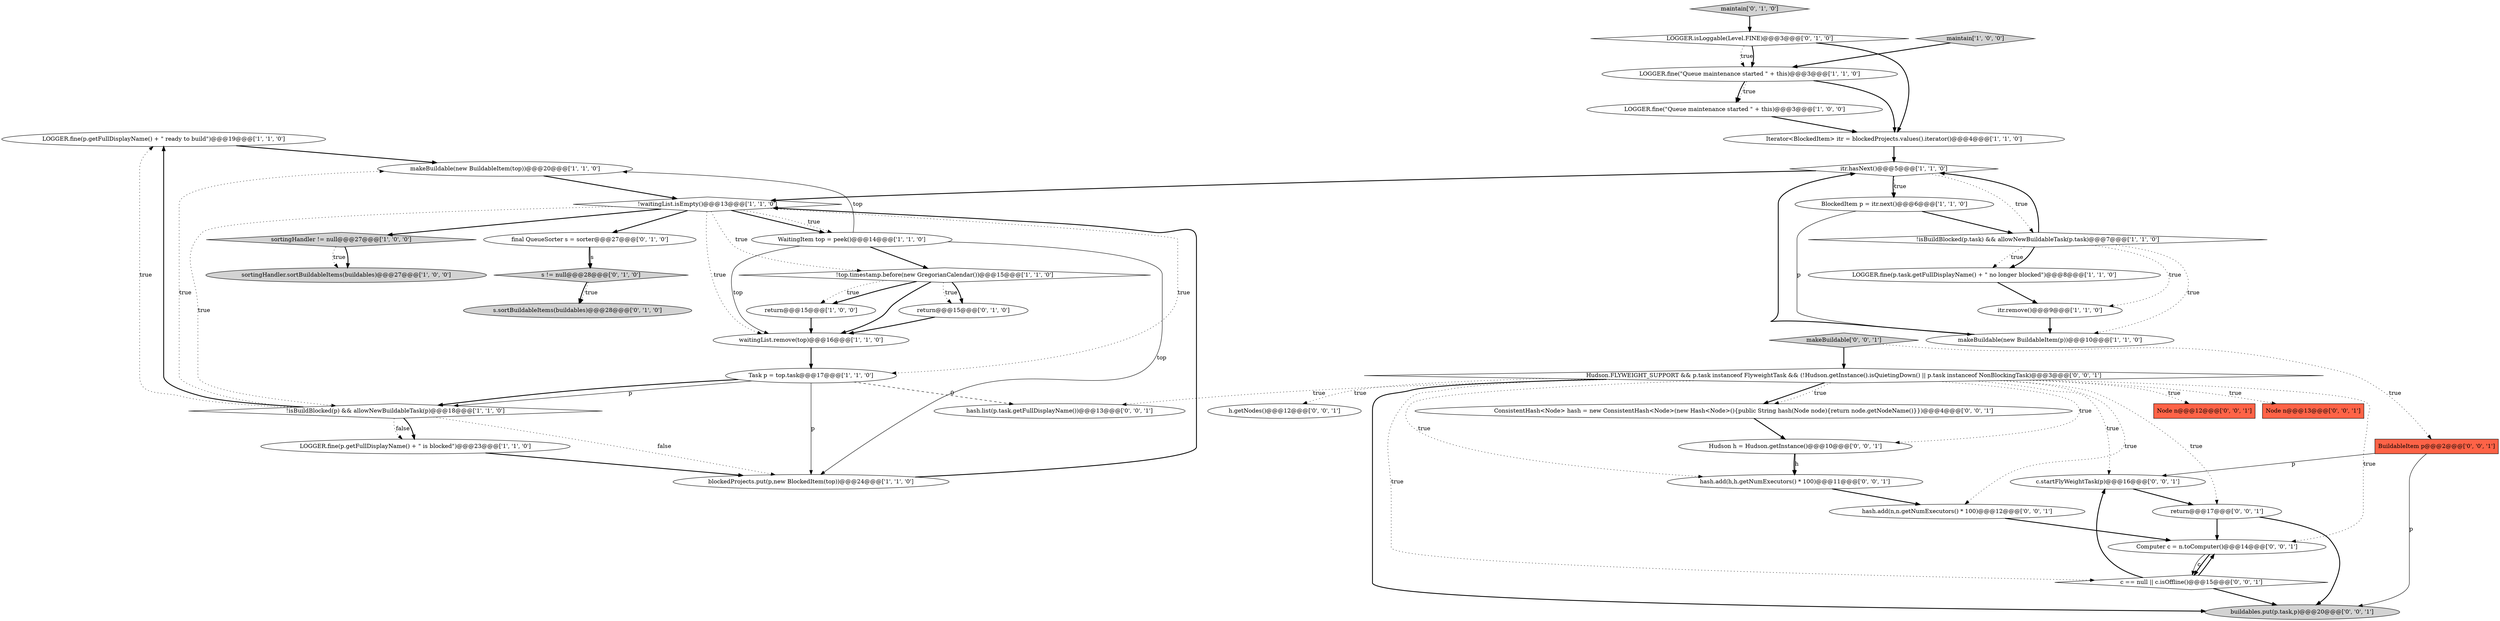 digraph {
9 [style = filled, label = "LOGGER.fine(p.getFullDisplayName() + \" ready to build\")@@@19@@@['1', '1', '0']", fillcolor = white, shape = ellipse image = "AAA0AAABBB1BBB"];
18 [style = filled, label = "makeBuildable(new BuildableItem(top))@@@20@@@['1', '1', '0']", fillcolor = white, shape = ellipse image = "AAA0AAABBB1BBB"];
17 [style = filled, label = "!isBuildBlocked(p) && allowNewBuildableTask(p)@@@18@@@['1', '1', '0']", fillcolor = white, shape = diamond image = "AAA0AAABBB1BBB"];
35 [style = filled, label = "c.startFlyWeightTask(p)@@@16@@@['0', '0', '1']", fillcolor = white, shape = ellipse image = "AAA0AAABBB3BBB"];
32 [style = filled, label = "ConsistentHash<Node> hash = new ConsistentHash<Node>(new Hash<Node>(){public String hash(Node node){return node.getNodeName()}})@@@4@@@['0', '0', '1']", fillcolor = white, shape = ellipse image = "AAA0AAABBB3BBB"];
40 [style = filled, label = "Hudson.FLYWEIGHT_SUPPORT && p.task instanceof FlyweightTask && (!Hudson.getInstance().isQuietingDown() || p.task instanceof NonBlockingTask)@@@3@@@['0', '0', '1']", fillcolor = white, shape = diamond image = "AAA0AAABBB3BBB"];
3 [style = filled, label = "LOGGER.fine(p.task.getFullDisplayName() + \" no longer blocked\")@@@8@@@['1', '1', '0']", fillcolor = white, shape = ellipse image = "AAA0AAABBB1BBB"];
39 [style = filled, label = "c == null || c.isOffline()@@@15@@@['0', '0', '1']", fillcolor = white, shape = diamond image = "AAA0AAABBB3BBB"];
8 [style = filled, label = "!top.timestamp.before(new GregorianCalendar())@@@15@@@['1', '1', '0']", fillcolor = white, shape = diamond image = "AAA0AAABBB1BBB"];
27 [style = filled, label = "maintain['0', '1', '0']", fillcolor = lightgray, shape = diamond image = "AAA0AAABBB2BBB"];
11 [style = filled, label = "LOGGER.fine(p.getFullDisplayName() + \" is blocked\")@@@23@@@['1', '1', '0']", fillcolor = white, shape = ellipse image = "AAA0AAABBB1BBB"];
43 [style = filled, label = "Hudson h = Hudson.getInstance()@@@10@@@['0', '0', '1']", fillcolor = white, shape = ellipse image = "AAA0AAABBB3BBB"];
19 [style = filled, label = "Iterator<BlockedItem> itr = blockedProjects.values().iterator()@@@4@@@['1', '1', '0']", fillcolor = white, shape = ellipse image = "AAA0AAABBB1BBB"];
42 [style = filled, label = "hash.list(p.task.getFullDisplayName())@@@13@@@['0', '0', '1']", fillcolor = white, shape = ellipse image = "AAA0AAABBB3BBB"];
21 [style = filled, label = "sortingHandler != null@@@27@@@['1', '0', '0']", fillcolor = lightgray, shape = diamond image = "AAA0AAABBB1BBB"];
12 [style = filled, label = "BlockedItem p = itr.next()@@@6@@@['1', '1', '0']", fillcolor = white, shape = ellipse image = "AAA0AAABBB1BBB"];
23 [style = filled, label = "LOGGER.isLoggable(Level.FINE)@@@3@@@['0', '1', '0']", fillcolor = white, shape = diamond image = "AAA0AAABBB2BBB"];
31 [style = filled, label = "BuildableItem p@@@2@@@['0', '0', '1']", fillcolor = tomato, shape = box image = "AAA0AAABBB3BBB"];
15 [style = filled, label = "!waitingList.isEmpty()@@@13@@@['1', '1', '0']", fillcolor = white, shape = diamond image = "AAA0AAABBB1BBB"];
37 [style = filled, label = "hash.add(h,h.getNumExecutors() * 100)@@@11@@@['0', '0', '1']", fillcolor = white, shape = ellipse image = "AAA0AAABBB3BBB"];
6 [style = filled, label = "WaitingItem top = peek()@@@14@@@['1', '1', '0']", fillcolor = white, shape = ellipse image = "AAA0AAABBB1BBB"];
14 [style = filled, label = "makeBuildable(new BuildableItem(p))@@@10@@@['1', '1', '0']", fillcolor = white, shape = ellipse image = "AAA0AAABBB1BBB"];
36 [style = filled, label = "makeBuildable['0', '0', '1']", fillcolor = lightgray, shape = diamond image = "AAA0AAABBB3BBB"];
29 [style = filled, label = "Node n@@@12@@@['0', '0', '1']", fillcolor = tomato, shape = box image = "AAA0AAABBB3BBB"];
0 [style = filled, label = "!isBuildBlocked(p.task) && allowNewBuildableTask(p.task)@@@7@@@['1', '1', '0']", fillcolor = white, shape = diamond image = "AAA0AAABBB1BBB"];
16 [style = filled, label = "itr.hasNext()@@@5@@@['1', '1', '0']", fillcolor = white, shape = diamond image = "AAA0AAABBB1BBB"];
38 [style = filled, label = "Node n@@@13@@@['0', '0', '1']", fillcolor = tomato, shape = box image = "AAA0AAABBB3BBB"];
28 [style = filled, label = "s.sortBuildableItems(buildables)@@@28@@@['0', '1', '0']", fillcolor = lightgray, shape = ellipse image = "AAA1AAABBB2BBB"];
13 [style = filled, label = "Task p = top.task@@@17@@@['1', '1', '0']", fillcolor = white, shape = ellipse image = "AAA0AAABBB1BBB"];
4 [style = filled, label = "itr.remove()@@@9@@@['1', '1', '0']", fillcolor = white, shape = ellipse image = "AAA0AAABBB1BBB"];
22 [style = filled, label = "sortingHandler.sortBuildableItems(buildables)@@@27@@@['1', '0', '0']", fillcolor = lightgray, shape = ellipse image = "AAA0AAABBB1BBB"];
10 [style = filled, label = "blockedProjects.put(p,new BlockedItem(top))@@@24@@@['1', '1', '0']", fillcolor = white, shape = ellipse image = "AAA0AAABBB1BBB"];
20 [style = filled, label = "waitingList.remove(top)@@@16@@@['1', '1', '0']", fillcolor = white, shape = ellipse image = "AAA0AAABBB1BBB"];
2 [style = filled, label = "LOGGER.fine(\"Queue maintenance started \" + this)@@@3@@@['1', '0', '0']", fillcolor = white, shape = ellipse image = "AAA0AAABBB1BBB"];
5 [style = filled, label = "return@@@15@@@['1', '0', '0']", fillcolor = white, shape = ellipse image = "AAA0AAABBB1BBB"];
7 [style = filled, label = "LOGGER.fine(\"Queue maintenance started \" + this)@@@3@@@['1', '1', '0']", fillcolor = white, shape = ellipse image = "AAA0AAABBB1BBB"];
33 [style = filled, label = "hash.add(n,n.getNumExecutors() * 100)@@@12@@@['0', '0', '1']", fillcolor = white, shape = ellipse image = "AAA0AAABBB3BBB"];
25 [style = filled, label = "final QueueSorter s = sorter@@@27@@@['0', '1', '0']", fillcolor = white, shape = ellipse image = "AAA0AAABBB2BBB"];
34 [style = filled, label = "Computer c = n.toComputer()@@@14@@@['0', '0', '1']", fillcolor = white, shape = ellipse image = "AAA0AAABBB3BBB"];
26 [style = filled, label = "s != null@@@28@@@['0', '1', '0']", fillcolor = lightgray, shape = diamond image = "AAA0AAABBB2BBB"];
41 [style = filled, label = "return@@@17@@@['0', '0', '1']", fillcolor = white, shape = ellipse image = "AAA0AAABBB3BBB"];
24 [style = filled, label = "return@@@15@@@['0', '1', '0']", fillcolor = white, shape = ellipse image = "AAA0AAABBB2BBB"];
30 [style = filled, label = "h.getNodes()@@@12@@@['0', '0', '1']", fillcolor = white, shape = ellipse image = "AAA0AAABBB3BBB"];
44 [style = filled, label = "buildables.put(p.task,p)@@@20@@@['0', '0', '1']", fillcolor = lightgray, shape = ellipse image = "AAA0AAABBB3BBB"];
1 [style = filled, label = "maintain['1', '0', '0']", fillcolor = lightgray, shape = diamond image = "AAA0AAABBB1BBB"];
13->17 [style = solid, label="p"];
40->42 [style = dotted, label="true"];
21->22 [style = bold, label=""];
8->24 [style = dotted, label="true"];
25->26 [style = solid, label="s"];
25->26 [style = bold, label=""];
21->22 [style = dotted, label="true"];
33->34 [style = bold, label=""];
37->33 [style = bold, label=""];
6->8 [style = bold, label=""];
15->6 [style = bold, label=""];
23->7 [style = dotted, label="true"];
16->12 [style = bold, label=""];
40->34 [style = dotted, label="true"];
40->33 [style = dotted, label="true"];
16->0 [style = dotted, label="true"];
15->20 [style = dotted, label="true"];
8->5 [style = dotted, label="true"];
6->20 [style = solid, label="top"];
10->15 [style = bold, label=""];
41->34 [style = bold, label=""];
7->19 [style = bold, label=""];
15->25 [style = bold, label=""];
40->43 [style = dotted, label="true"];
8->20 [style = bold, label=""];
17->18 [style = dotted, label="true"];
12->0 [style = bold, label=""];
40->32 [style = bold, label=""];
13->10 [style = solid, label="p"];
15->13 [style = dotted, label="true"];
8->5 [style = bold, label=""];
40->29 [style = dotted, label="true"];
41->44 [style = bold, label=""];
36->31 [style = dotted, label="true"];
39->35 [style = bold, label=""];
15->21 [style = bold, label=""];
15->6 [style = dotted, label="true"];
40->41 [style = dotted, label="true"];
17->11 [style = dotted, label="false"];
12->14 [style = solid, label="p"];
17->10 [style = dotted, label="false"];
17->9 [style = bold, label=""];
17->11 [style = bold, label=""];
40->38 [style = dotted, label="true"];
13->42 [style = dashed, label="0"];
34->39 [style = bold, label=""];
36->40 [style = bold, label=""];
39->44 [style = bold, label=""];
40->30 [style = dotted, label="true"];
18->15 [style = bold, label=""];
7->2 [style = dotted, label="true"];
15->17 [style = dotted, label="true"];
7->2 [style = bold, label=""];
14->16 [style = bold, label=""];
35->41 [style = bold, label=""];
24->20 [style = bold, label=""];
13->17 [style = bold, label=""];
6->18 [style = solid, label="top"];
0->3 [style = dotted, label="true"];
0->3 [style = bold, label=""];
17->9 [style = dotted, label="true"];
19->16 [style = bold, label=""];
2->19 [style = bold, label=""];
20->13 [style = bold, label=""];
11->10 [style = bold, label=""];
26->28 [style = bold, label=""];
40->35 [style = dotted, label="true"];
1->7 [style = bold, label=""];
8->24 [style = bold, label=""];
31->44 [style = solid, label="p"];
3->4 [style = bold, label=""];
6->10 [style = solid, label="top"];
31->35 [style = solid, label="p"];
9->18 [style = bold, label=""];
32->43 [style = bold, label=""];
0->14 [style = dotted, label="true"];
26->28 [style = dotted, label="true"];
23->19 [style = bold, label=""];
43->37 [style = solid, label="h"];
39->34 [style = bold, label=""];
40->32 [style = dotted, label="true"];
40->37 [style = dotted, label="true"];
16->15 [style = bold, label=""];
27->23 [style = bold, label=""];
43->37 [style = bold, label=""];
40->44 [style = bold, label=""];
15->8 [style = dotted, label="true"];
16->12 [style = dotted, label="true"];
34->39 [style = solid, label="c"];
5->20 [style = bold, label=""];
23->7 [style = bold, label=""];
4->14 [style = bold, label=""];
40->39 [style = dotted, label="true"];
0->4 [style = dotted, label="true"];
0->16 [style = bold, label=""];
}
